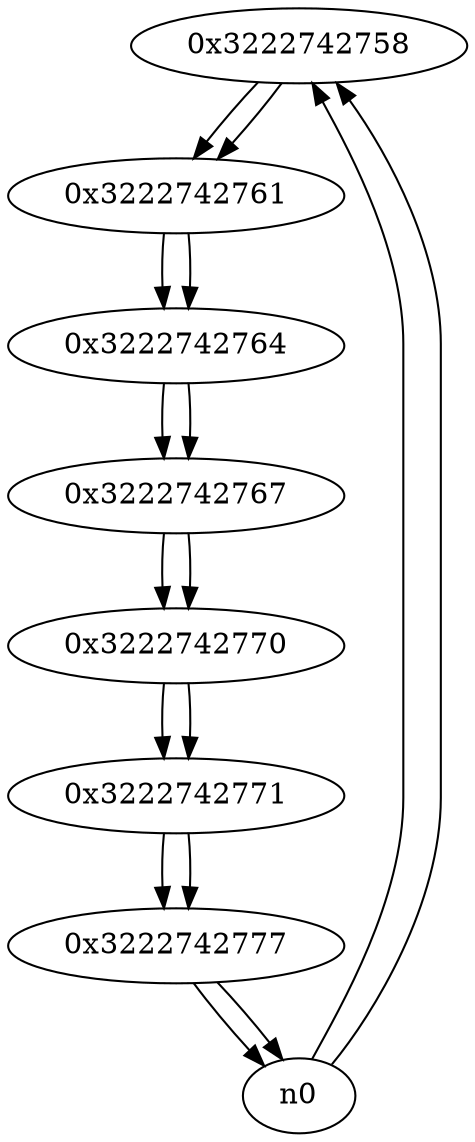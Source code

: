 digraph G{
/* nodes */
  n1 [label="0x3222742758"]
  n2 [label="0x3222742761"]
  n3 [label="0x3222742764"]
  n4 [label="0x3222742767"]
  n5 [label="0x3222742770"]
  n6 [label="0x3222742771"]
  n7 [label="0x3222742777"]
/* edges */
n1 -> n2;
n0 -> n1;
n0 -> n1;
n2 -> n3;
n1 -> n2;
n3 -> n4;
n2 -> n3;
n4 -> n5;
n3 -> n4;
n5 -> n6;
n4 -> n5;
n6 -> n7;
n5 -> n6;
n7 -> n0;
n7 -> n0;
n6 -> n7;
}

